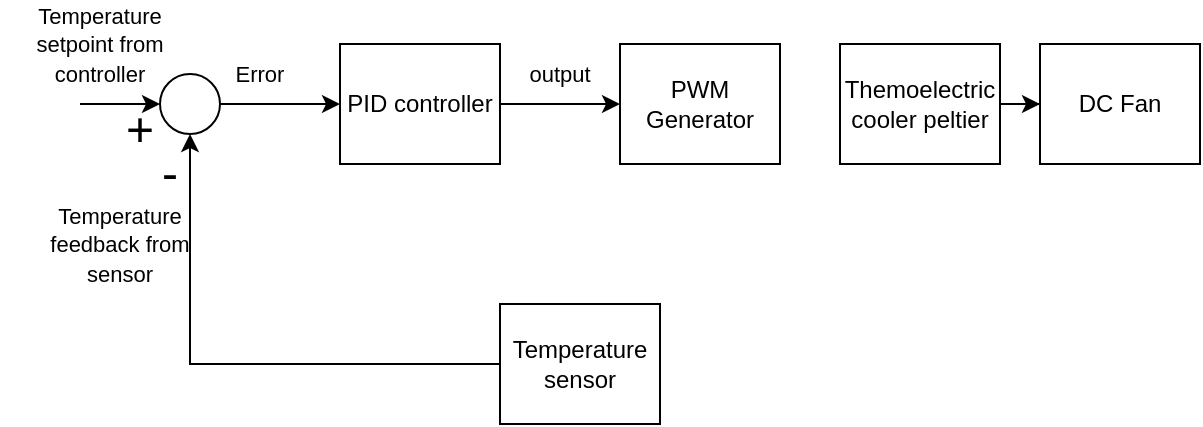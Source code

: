 <mxfile version="24.0.6" type="github">
  <diagram name="หน้า-1" id="LU75V2yqk5B9vrltkOxm">
    <mxGraphModel dx="614" dy="265" grid="1" gridSize="10" guides="1" tooltips="1" connect="1" arrows="1" fold="1" page="1" pageScale="1" pageWidth="850" pageHeight="1100" math="0" shadow="0">
      <root>
        <mxCell id="0" />
        <mxCell id="1" parent="0" />
        <mxCell id="_LV9zHHMWyS-oksBHVtJ-11" value="" style="edgeStyle=orthogonalEdgeStyle;rounded=0;orthogonalLoop=1;jettySize=auto;html=1;" edge="1" parent="1" source="owQXQ0iBZrBvaK-vxQ6I-1" target="_LV9zHHMWyS-oksBHVtJ-10">
          <mxGeometry relative="1" as="geometry" />
        </mxCell>
        <mxCell id="owQXQ0iBZrBvaK-vxQ6I-1" value="PID controller" style="rounded=0;whiteSpace=wrap;html=1;" parent="1" vertex="1">
          <mxGeometry x="240" y="80" width="80" height="60" as="geometry" />
        </mxCell>
        <mxCell id="_LV9zHHMWyS-oksBHVtJ-6" value="" style="edgeStyle=orthogonalEdgeStyle;rounded=0;orthogonalLoop=1;jettySize=auto;html=1;" edge="1" parent="1" source="owQXQ0iBZrBvaK-vxQ6I-2" target="_LV9zHHMWyS-oksBHVtJ-5">
          <mxGeometry relative="1" as="geometry" />
        </mxCell>
        <mxCell id="owQXQ0iBZrBvaK-vxQ6I-2" value="Themoelectric cooler peltier" style="rounded=0;whiteSpace=wrap;html=1;" parent="1" vertex="1">
          <mxGeometry x="490" y="80" width="80" height="60" as="geometry" />
        </mxCell>
        <mxCell id="_LV9zHHMWyS-oksBHVtJ-4" style="edgeStyle=orthogonalEdgeStyle;rounded=0;orthogonalLoop=1;jettySize=auto;html=1;entryX=0.5;entryY=1;entryDx=0;entryDy=0;" edge="1" parent="1" source="owQXQ0iBZrBvaK-vxQ6I-4" target="owQXQ0iBZrBvaK-vxQ6I-5">
          <mxGeometry relative="1" as="geometry" />
        </mxCell>
        <mxCell id="owQXQ0iBZrBvaK-vxQ6I-4" value="Temperature sensor" style="rounded=0;whiteSpace=wrap;html=1;" parent="1" vertex="1">
          <mxGeometry x="320" y="210" width="80" height="60" as="geometry" />
        </mxCell>
        <mxCell id="owQXQ0iBZrBvaK-vxQ6I-7" value="" style="edgeStyle=orthogonalEdgeStyle;rounded=0;orthogonalLoop=1;jettySize=auto;html=1;" parent="1" source="owQXQ0iBZrBvaK-vxQ6I-5" target="owQXQ0iBZrBvaK-vxQ6I-1" edge="1">
          <mxGeometry relative="1" as="geometry" />
        </mxCell>
        <mxCell id="owQXQ0iBZrBvaK-vxQ6I-5" value="" style="ellipse;whiteSpace=wrap;html=1;aspect=fixed;" parent="1" vertex="1">
          <mxGeometry x="150" y="95" width="30" height="30" as="geometry" />
        </mxCell>
        <mxCell id="owQXQ0iBZrBvaK-vxQ6I-6" value="&lt;font style=&quot;font-size: 11px;&quot;&gt;Temperature setpoint from controller&lt;/font&gt;" style="text;html=1;align=center;verticalAlign=middle;whiteSpace=wrap;rounded=0;" parent="1" vertex="1">
          <mxGeometry x="70" y="60" width="100" height="40" as="geometry" />
        </mxCell>
        <mxCell id="_LV9zHHMWyS-oksBHVtJ-1" value="&lt;font style=&quot;font-size: 24px;&quot;&gt;+&lt;/font&gt;" style="text;html=1;align=center;verticalAlign=middle;whiteSpace=wrap;rounded=0;" vertex="1" parent="1">
          <mxGeometry x="130" y="110" width="20" height="25" as="geometry" />
        </mxCell>
        <mxCell id="_LV9zHHMWyS-oksBHVtJ-2" value="&lt;font style=&quot;font-size: 24px;&quot;&gt;-&lt;/font&gt;" style="text;html=1;align=center;verticalAlign=middle;whiteSpace=wrap;rounded=0;" vertex="1" parent="1">
          <mxGeometry x="140" y="135" width="30" height="20" as="geometry" />
        </mxCell>
        <mxCell id="_LV9zHHMWyS-oksBHVtJ-3" value="" style="endArrow=classic;html=1;rounded=0;entryX=0;entryY=0.5;entryDx=0;entryDy=0;" edge="1" parent="1" target="owQXQ0iBZrBvaK-vxQ6I-5">
          <mxGeometry width="50" height="50" relative="1" as="geometry">
            <mxPoint x="110" y="110" as="sourcePoint" />
            <mxPoint x="360" y="160" as="targetPoint" />
          </mxGeometry>
        </mxCell>
        <mxCell id="_LV9zHHMWyS-oksBHVtJ-5" value="DC Fan" style="rounded=0;whiteSpace=wrap;html=1;" vertex="1" parent="1">
          <mxGeometry x="590" y="80" width="80" height="60" as="geometry" />
        </mxCell>
        <mxCell id="_LV9zHHMWyS-oksBHVtJ-8" value="&lt;font style=&quot;font-size: 11px;&quot;&gt;Temperature feedback from sensor&lt;/font&gt;" style="text;html=1;align=center;verticalAlign=middle;whiteSpace=wrap;rounded=0;" vertex="1" parent="1">
          <mxGeometry x="80" y="160" width="100" height="40" as="geometry" />
        </mxCell>
        <mxCell id="_LV9zHHMWyS-oksBHVtJ-9" value="&lt;font style=&quot;font-size: 11px;&quot;&gt;Error&lt;/font&gt;" style="text;html=1;align=center;verticalAlign=middle;whiteSpace=wrap;rounded=0;" vertex="1" parent="1">
          <mxGeometry x="180" y="80" width="40" height="30" as="geometry" />
        </mxCell>
        <mxCell id="_LV9zHHMWyS-oksBHVtJ-10" value="PWM Generator" style="rounded=0;whiteSpace=wrap;html=1;" vertex="1" parent="1">
          <mxGeometry x="380" y="80" width="80" height="60" as="geometry" />
        </mxCell>
        <mxCell id="_LV9zHHMWyS-oksBHVtJ-12" value="&lt;span style=&quot;font-size: 11px;&quot;&gt;output&lt;/span&gt;" style="text;html=1;align=center;verticalAlign=middle;whiteSpace=wrap;rounded=0;" vertex="1" parent="1">
          <mxGeometry x="330" y="80" width="40" height="30" as="geometry" />
        </mxCell>
      </root>
    </mxGraphModel>
  </diagram>
</mxfile>
